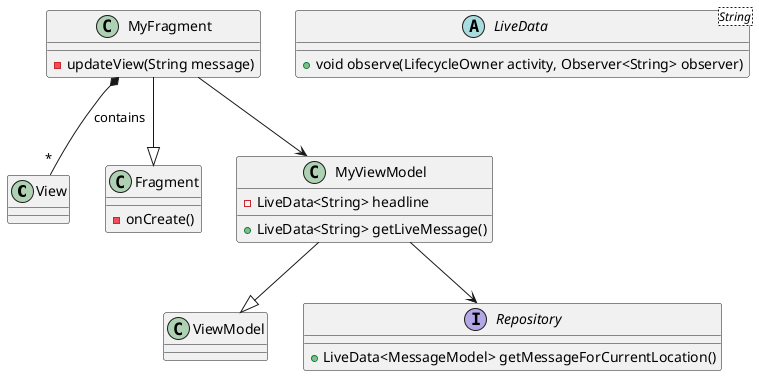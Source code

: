 @startuml

class View

class ViewModel

class MyFragment{
- updateView(String message)
}

class Fragment{
- onCreate()
}

class MyViewModel{
- LiveData<String> headline
+ LiveData<String> getLiveMessage()
}

interface Repository{
+ LiveData<MessageModel> getMessageForCurrentLocation()
}

abstract class LiveData<String>{
+ void observe(LifecycleOwner activity, Observer<String> observer)
}

MyViewModel --|> ViewModel
MyFragment --|> Fragment
MyViewModel --> Repository
MyFragment *-- "*" View : contains
MyFragment --> MyViewModel

@enduml
